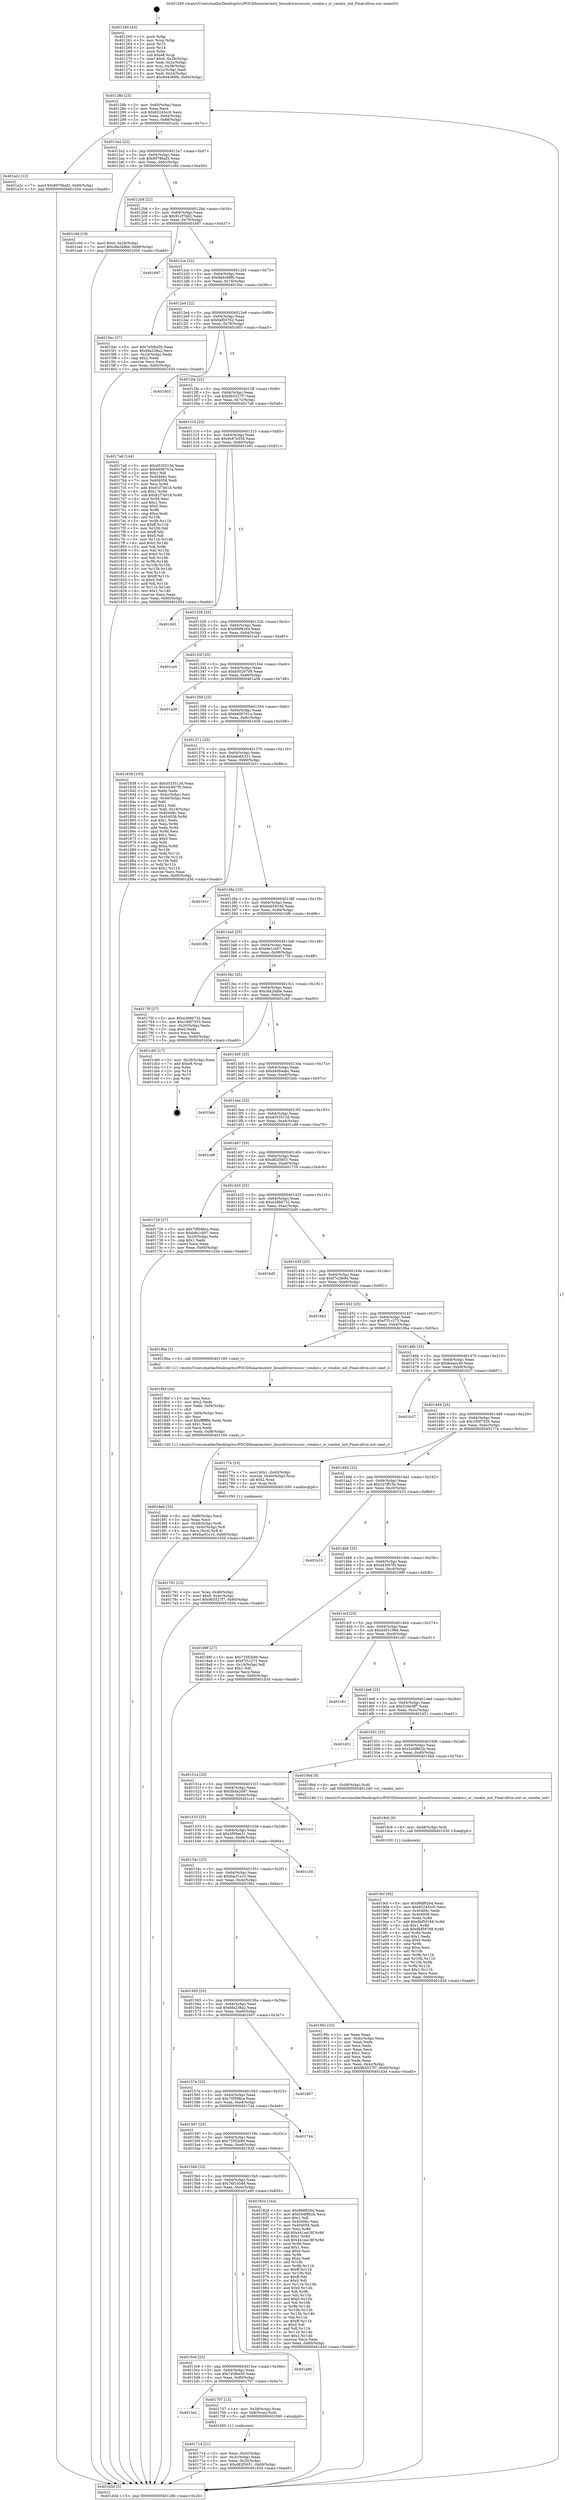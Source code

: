 digraph "0x401260" {
  label = "0x401260 (/mnt/c/Users/mathe/Desktop/tcc/POCII/binaries/extr_linuxdriversscsisr_vendor.c_sr_vendor_init_Final-ollvm.out::main(0))"
  labelloc = "t"
  node[shape=record]

  Entry [label="",width=0.3,height=0.3,shape=circle,fillcolor=black,style=filled]
  "0x40128b" [label="{
     0x40128b [23]\l
     | [instrs]\l
     &nbsp;&nbsp;0x40128b \<+3\>: mov -0x60(%rbp),%eax\l
     &nbsp;&nbsp;0x40128e \<+2\>: mov %eax,%ecx\l
     &nbsp;&nbsp;0x401290 \<+6\>: sub $0x83245cc0,%ecx\l
     &nbsp;&nbsp;0x401296 \<+3\>: mov %eax,-0x64(%rbp)\l
     &nbsp;&nbsp;0x401299 \<+3\>: mov %ecx,-0x68(%rbp)\l
     &nbsp;&nbsp;0x40129c \<+6\>: je 0000000000401a2c \<main+0x7cc\>\l
  }"]
  "0x401a2c" [label="{
     0x401a2c [12]\l
     | [instrs]\l
     &nbsp;&nbsp;0x401a2c \<+7\>: movl $0x8978baf3,-0x60(%rbp)\l
     &nbsp;&nbsp;0x401a33 \<+5\>: jmp 0000000000401d3d \<main+0xadd\>\l
  }"]
  "0x4012a2" [label="{
     0x4012a2 [22]\l
     | [instrs]\l
     &nbsp;&nbsp;0x4012a2 \<+5\>: jmp 00000000004012a7 \<main+0x47\>\l
     &nbsp;&nbsp;0x4012a7 \<+3\>: mov -0x64(%rbp),%eax\l
     &nbsp;&nbsp;0x4012aa \<+5\>: sub $0x8978baf3,%eax\l
     &nbsp;&nbsp;0x4012af \<+3\>: mov %eax,-0x6c(%rbp)\l
     &nbsp;&nbsp;0x4012b2 \<+6\>: je 0000000000401c9d \<main+0xa3d\>\l
  }"]
  Exit [label="",width=0.3,height=0.3,shape=circle,fillcolor=black,style=filled,peripheries=2]
  "0x401c9d" [label="{
     0x401c9d [19]\l
     | [instrs]\l
     &nbsp;&nbsp;0x401c9d \<+7\>: movl $0x0,-0x28(%rbp)\l
     &nbsp;&nbsp;0x401ca4 \<+7\>: movl $0xc8a2ddbe,-0x60(%rbp)\l
     &nbsp;&nbsp;0x401cab \<+5\>: jmp 0000000000401d3d \<main+0xadd\>\l
  }"]
  "0x4012b8" [label="{
     0x4012b8 [22]\l
     | [instrs]\l
     &nbsp;&nbsp;0x4012b8 \<+5\>: jmp 00000000004012bd \<main+0x5d\>\l
     &nbsp;&nbsp;0x4012bd \<+3\>: mov -0x64(%rbp),%eax\l
     &nbsp;&nbsp;0x4012c0 \<+5\>: sub $0x91cf76d2,%eax\l
     &nbsp;&nbsp;0x4012c5 \<+3\>: mov %eax,-0x70(%rbp)\l
     &nbsp;&nbsp;0x4012c8 \<+6\>: je 0000000000401697 \<main+0x437\>\l
  }"]
  "0x4019cf" [label="{
     0x4019cf [93]\l
     | [instrs]\l
     &nbsp;&nbsp;0x4019cf \<+5\>: mov $0x9fdf9264,%eax\l
     &nbsp;&nbsp;0x4019d4 \<+5\>: mov $0x83245cc0,%ecx\l
     &nbsp;&nbsp;0x4019d9 \<+7\>: mov 0x40406c,%edx\l
     &nbsp;&nbsp;0x4019e0 \<+7\>: mov 0x404058,%esi\l
     &nbsp;&nbsp;0x4019e7 \<+3\>: mov %edx,%r8d\l
     &nbsp;&nbsp;0x4019ea \<+7\>: add $0x8bf59768,%r8d\l
     &nbsp;&nbsp;0x4019f1 \<+4\>: sub $0x1,%r8d\l
     &nbsp;&nbsp;0x4019f5 \<+7\>: sub $0x8bf59768,%r8d\l
     &nbsp;&nbsp;0x4019fc \<+4\>: imul %r8d,%edx\l
     &nbsp;&nbsp;0x401a00 \<+3\>: and $0x1,%edx\l
     &nbsp;&nbsp;0x401a03 \<+3\>: cmp $0x0,%edx\l
     &nbsp;&nbsp;0x401a06 \<+4\>: sete %r9b\l
     &nbsp;&nbsp;0x401a0a \<+3\>: cmp $0xa,%esi\l
     &nbsp;&nbsp;0x401a0d \<+4\>: setl %r10b\l
     &nbsp;&nbsp;0x401a11 \<+3\>: mov %r9b,%r11b\l
     &nbsp;&nbsp;0x401a14 \<+3\>: and %r10b,%r11b\l
     &nbsp;&nbsp;0x401a17 \<+3\>: xor %r10b,%r9b\l
     &nbsp;&nbsp;0x401a1a \<+3\>: or %r9b,%r11b\l
     &nbsp;&nbsp;0x401a1d \<+4\>: test $0x1,%r11b\l
     &nbsp;&nbsp;0x401a21 \<+3\>: cmovne %ecx,%eax\l
     &nbsp;&nbsp;0x401a24 \<+3\>: mov %eax,-0x60(%rbp)\l
     &nbsp;&nbsp;0x401a27 \<+5\>: jmp 0000000000401d3d \<main+0xadd\>\l
  }"]
  "0x401697" [label="{
     0x401697\l
  }", style=dashed]
  "0x4012ce" [label="{
     0x4012ce [22]\l
     | [instrs]\l
     &nbsp;&nbsp;0x4012ce \<+5\>: jmp 00000000004012d3 \<main+0x73\>\l
     &nbsp;&nbsp;0x4012d3 \<+3\>: mov -0x64(%rbp),%eax\l
     &nbsp;&nbsp;0x4012d6 \<+5\>: sub $0x944c89fb,%eax\l
     &nbsp;&nbsp;0x4012db \<+3\>: mov %eax,-0x74(%rbp)\l
     &nbsp;&nbsp;0x4012de \<+6\>: je 00000000004015ec \<main+0x38c\>\l
  }"]
  "0x4019c6" [label="{
     0x4019c6 [9]\l
     | [instrs]\l
     &nbsp;&nbsp;0x4019c6 \<+4\>: mov -0x48(%rbp),%rdi\l
     &nbsp;&nbsp;0x4019ca \<+5\>: call 0000000000401030 \<free@plt\>\l
     | [calls]\l
     &nbsp;&nbsp;0x401030 \{1\} (unknown)\l
  }"]
  "0x4015ec" [label="{
     0x4015ec [27]\l
     | [instrs]\l
     &nbsp;&nbsp;0x4015ec \<+5\>: mov $0x7e5fbe50,%eax\l
     &nbsp;&nbsp;0x4015f1 \<+5\>: mov $0x6fa238a2,%ecx\l
     &nbsp;&nbsp;0x4015f6 \<+3\>: mov -0x24(%rbp),%edx\l
     &nbsp;&nbsp;0x4015f9 \<+3\>: cmp $0x2,%edx\l
     &nbsp;&nbsp;0x4015fc \<+3\>: cmovne %ecx,%eax\l
     &nbsp;&nbsp;0x4015ff \<+3\>: mov %eax,-0x60(%rbp)\l
     &nbsp;&nbsp;0x401602 \<+5\>: jmp 0000000000401d3d \<main+0xadd\>\l
  }"]
  "0x4012e4" [label="{
     0x4012e4 [22]\l
     | [instrs]\l
     &nbsp;&nbsp;0x4012e4 \<+5\>: jmp 00000000004012e9 \<main+0x89\>\l
     &nbsp;&nbsp;0x4012e9 \<+3\>: mov -0x64(%rbp),%eax\l
     &nbsp;&nbsp;0x4012ec \<+5\>: sub $0x9af03762,%eax\l
     &nbsp;&nbsp;0x4012f1 \<+3\>: mov %eax,-0x78(%rbp)\l
     &nbsp;&nbsp;0x4012f4 \<+6\>: je 0000000000401d03 \<main+0xaa3\>\l
  }"]
  "0x401d3d" [label="{
     0x401d3d [5]\l
     | [instrs]\l
     &nbsp;&nbsp;0x401d3d \<+5\>: jmp 000000000040128b \<main+0x2b\>\l
  }"]
  "0x401260" [label="{
     0x401260 [43]\l
     | [instrs]\l
     &nbsp;&nbsp;0x401260 \<+1\>: push %rbp\l
     &nbsp;&nbsp;0x401261 \<+3\>: mov %rsp,%rbp\l
     &nbsp;&nbsp;0x401264 \<+2\>: push %r15\l
     &nbsp;&nbsp;0x401266 \<+2\>: push %r14\l
     &nbsp;&nbsp;0x401268 \<+1\>: push %rbx\l
     &nbsp;&nbsp;0x401269 \<+7\>: sub $0xe8,%rsp\l
     &nbsp;&nbsp;0x401270 \<+7\>: movl $0x0,-0x28(%rbp)\l
     &nbsp;&nbsp;0x401277 \<+3\>: mov %edi,-0x2c(%rbp)\l
     &nbsp;&nbsp;0x40127a \<+4\>: mov %rsi,-0x38(%rbp)\l
     &nbsp;&nbsp;0x40127e \<+3\>: mov -0x2c(%rbp),%edi\l
     &nbsp;&nbsp;0x401281 \<+3\>: mov %edi,-0x24(%rbp)\l
     &nbsp;&nbsp;0x401284 \<+7\>: movl $0x944c89fb,-0x60(%rbp)\l
  }"]
  "0x4018eb" [label="{
     0x4018eb [33]\l
     | [instrs]\l
     &nbsp;&nbsp;0x4018eb \<+6\>: mov -0xf8(%rbp),%ecx\l
     &nbsp;&nbsp;0x4018f1 \<+3\>: imul %eax,%ecx\l
     &nbsp;&nbsp;0x4018f4 \<+4\>: mov -0x48(%rbp),%rdi\l
     &nbsp;&nbsp;0x4018f8 \<+4\>: movslq -0x4c(%rbp),%r8\l
     &nbsp;&nbsp;0x4018fc \<+4\>: mov %ecx,(%rdi,%r8,4)\l
     &nbsp;&nbsp;0x401900 \<+7\>: movl $0x6acf1e10,-0x60(%rbp)\l
     &nbsp;&nbsp;0x401907 \<+5\>: jmp 0000000000401d3d \<main+0xadd\>\l
  }"]
  "0x401d03" [label="{
     0x401d03\l
  }", style=dashed]
  "0x4012fa" [label="{
     0x4012fa [22]\l
     | [instrs]\l
     &nbsp;&nbsp;0x4012fa \<+5\>: jmp 00000000004012ff \<main+0x9f\>\l
     &nbsp;&nbsp;0x4012ff \<+3\>: mov -0x64(%rbp),%eax\l
     &nbsp;&nbsp;0x401302 \<+5\>: sub $0x9b5527f7,%eax\l
     &nbsp;&nbsp;0x401307 \<+3\>: mov %eax,-0x7c(%rbp)\l
     &nbsp;&nbsp;0x40130a \<+6\>: je 00000000004017a8 \<main+0x548\>\l
  }"]
  "0x4018bf" [label="{
     0x4018bf [44]\l
     | [instrs]\l
     &nbsp;&nbsp;0x4018bf \<+2\>: xor %ecx,%ecx\l
     &nbsp;&nbsp;0x4018c1 \<+5\>: mov $0x2,%edx\l
     &nbsp;&nbsp;0x4018c6 \<+6\>: mov %edx,-0xf4(%rbp)\l
     &nbsp;&nbsp;0x4018cc \<+1\>: cltd\l
     &nbsp;&nbsp;0x4018cd \<+6\>: mov -0xf4(%rbp),%esi\l
     &nbsp;&nbsp;0x4018d3 \<+2\>: idiv %esi\l
     &nbsp;&nbsp;0x4018d5 \<+6\>: imul $0xfffffffe,%edx,%edx\l
     &nbsp;&nbsp;0x4018db \<+3\>: sub $0x1,%ecx\l
     &nbsp;&nbsp;0x4018de \<+2\>: sub %ecx,%edx\l
     &nbsp;&nbsp;0x4018e0 \<+6\>: mov %edx,-0xf8(%rbp)\l
     &nbsp;&nbsp;0x4018e6 \<+5\>: call 0000000000401160 \<next_i\>\l
     | [calls]\l
     &nbsp;&nbsp;0x401160 \{1\} (/mnt/c/Users/mathe/Desktop/tcc/POCII/binaries/extr_linuxdriversscsisr_vendor.c_sr_vendor_init_Final-ollvm.out::next_i)\l
  }"]
  "0x4017a8" [label="{
     0x4017a8 [144]\l
     | [instrs]\l
     &nbsp;&nbsp;0x4017a8 \<+5\>: mov $0xd533513d,%eax\l
     &nbsp;&nbsp;0x4017ad \<+5\>: mov $0xb606761a,%ecx\l
     &nbsp;&nbsp;0x4017b2 \<+2\>: mov $0x1,%dl\l
     &nbsp;&nbsp;0x4017b4 \<+7\>: mov 0x40406c,%esi\l
     &nbsp;&nbsp;0x4017bb \<+7\>: mov 0x404058,%edi\l
     &nbsp;&nbsp;0x4017c2 \<+3\>: mov %esi,%r8d\l
     &nbsp;&nbsp;0x4017c5 \<+7\>: add $0x91f74018,%r8d\l
     &nbsp;&nbsp;0x4017cc \<+4\>: sub $0x1,%r8d\l
     &nbsp;&nbsp;0x4017d0 \<+7\>: sub $0x91f74018,%r8d\l
     &nbsp;&nbsp;0x4017d7 \<+4\>: imul %r8d,%esi\l
     &nbsp;&nbsp;0x4017db \<+3\>: and $0x1,%esi\l
     &nbsp;&nbsp;0x4017de \<+3\>: cmp $0x0,%esi\l
     &nbsp;&nbsp;0x4017e1 \<+4\>: sete %r9b\l
     &nbsp;&nbsp;0x4017e5 \<+3\>: cmp $0xa,%edi\l
     &nbsp;&nbsp;0x4017e8 \<+4\>: setl %r10b\l
     &nbsp;&nbsp;0x4017ec \<+3\>: mov %r9b,%r11b\l
     &nbsp;&nbsp;0x4017ef \<+4\>: xor $0xff,%r11b\l
     &nbsp;&nbsp;0x4017f3 \<+3\>: mov %r10b,%bl\l
     &nbsp;&nbsp;0x4017f6 \<+3\>: xor $0xff,%bl\l
     &nbsp;&nbsp;0x4017f9 \<+3\>: xor $0x0,%dl\l
     &nbsp;&nbsp;0x4017fc \<+3\>: mov %r11b,%r14b\l
     &nbsp;&nbsp;0x4017ff \<+4\>: and $0x0,%r14b\l
     &nbsp;&nbsp;0x401803 \<+3\>: and %dl,%r9b\l
     &nbsp;&nbsp;0x401806 \<+3\>: mov %bl,%r15b\l
     &nbsp;&nbsp;0x401809 \<+4\>: and $0x0,%r15b\l
     &nbsp;&nbsp;0x40180d \<+3\>: and %dl,%r10b\l
     &nbsp;&nbsp;0x401810 \<+3\>: or %r9b,%r14b\l
     &nbsp;&nbsp;0x401813 \<+3\>: or %r10b,%r15b\l
     &nbsp;&nbsp;0x401816 \<+3\>: xor %r15b,%r14b\l
     &nbsp;&nbsp;0x401819 \<+3\>: or %bl,%r11b\l
     &nbsp;&nbsp;0x40181c \<+4\>: xor $0xff,%r11b\l
     &nbsp;&nbsp;0x401820 \<+3\>: or $0x0,%dl\l
     &nbsp;&nbsp;0x401823 \<+3\>: and %dl,%r11b\l
     &nbsp;&nbsp;0x401826 \<+3\>: or %r11b,%r14b\l
     &nbsp;&nbsp;0x401829 \<+4\>: test $0x1,%r14b\l
     &nbsp;&nbsp;0x40182d \<+3\>: cmovne %ecx,%eax\l
     &nbsp;&nbsp;0x401830 \<+3\>: mov %eax,-0x60(%rbp)\l
     &nbsp;&nbsp;0x401833 \<+5\>: jmp 0000000000401d3d \<main+0xadd\>\l
  }"]
  "0x401310" [label="{
     0x401310 [22]\l
     | [instrs]\l
     &nbsp;&nbsp;0x401310 \<+5\>: jmp 0000000000401315 \<main+0xb5\>\l
     &nbsp;&nbsp;0x401315 \<+3\>: mov -0x64(%rbp),%eax\l
     &nbsp;&nbsp;0x401318 \<+5\>: sub $0x9c87e558,%eax\l
     &nbsp;&nbsp;0x40131d \<+3\>: mov %eax,-0x80(%rbp)\l
     &nbsp;&nbsp;0x401320 \<+6\>: je 0000000000401b91 \<main+0x931\>\l
  }"]
  "0x401791" [label="{
     0x401791 [23]\l
     | [instrs]\l
     &nbsp;&nbsp;0x401791 \<+4\>: mov %rax,-0x48(%rbp)\l
     &nbsp;&nbsp;0x401795 \<+7\>: movl $0x0,-0x4c(%rbp)\l
     &nbsp;&nbsp;0x40179c \<+7\>: movl $0x9b5527f7,-0x60(%rbp)\l
     &nbsp;&nbsp;0x4017a3 \<+5\>: jmp 0000000000401d3d \<main+0xadd\>\l
  }"]
  "0x401b91" [label="{
     0x401b91\l
  }", style=dashed]
  "0x401326" [label="{
     0x401326 [25]\l
     | [instrs]\l
     &nbsp;&nbsp;0x401326 \<+5\>: jmp 000000000040132b \<main+0xcb\>\l
     &nbsp;&nbsp;0x40132b \<+3\>: mov -0x64(%rbp),%eax\l
     &nbsp;&nbsp;0x40132e \<+5\>: sub $0x9fdf9264,%eax\l
     &nbsp;&nbsp;0x401333 \<+6\>: mov %eax,-0x84(%rbp)\l
     &nbsp;&nbsp;0x401339 \<+6\>: je 0000000000401ce5 \<main+0xa85\>\l
  }"]
  "0x401714" [label="{
     0x401714 [21]\l
     | [instrs]\l
     &nbsp;&nbsp;0x401714 \<+3\>: mov %eax,-0x3c(%rbp)\l
     &nbsp;&nbsp;0x401717 \<+3\>: mov -0x3c(%rbp),%eax\l
     &nbsp;&nbsp;0x40171a \<+3\>: mov %eax,-0x20(%rbp)\l
     &nbsp;&nbsp;0x40171d \<+7\>: movl $0xd82f3651,-0x60(%rbp)\l
     &nbsp;&nbsp;0x401724 \<+5\>: jmp 0000000000401d3d \<main+0xadd\>\l
  }"]
  "0x401ce5" [label="{
     0x401ce5\l
  }", style=dashed]
  "0x40133f" [label="{
     0x40133f [25]\l
     | [instrs]\l
     &nbsp;&nbsp;0x40133f \<+5\>: jmp 0000000000401344 \<main+0xe4\>\l
     &nbsp;&nbsp;0x401344 \<+3\>: mov -0x64(%rbp),%eax\l
     &nbsp;&nbsp;0x401347 \<+5\>: sub $0xb50267d9,%eax\l
     &nbsp;&nbsp;0x40134c \<+6\>: mov %eax,-0x88(%rbp)\l
     &nbsp;&nbsp;0x401352 \<+6\>: je 0000000000401a38 \<main+0x7d8\>\l
  }"]
  "0x4015e2" [label="{
     0x4015e2\l
  }", style=dashed]
  "0x401a38" [label="{
     0x401a38\l
  }", style=dashed]
  "0x401358" [label="{
     0x401358 [25]\l
     | [instrs]\l
     &nbsp;&nbsp;0x401358 \<+5\>: jmp 000000000040135d \<main+0xfd\>\l
     &nbsp;&nbsp;0x40135d \<+3\>: mov -0x64(%rbp),%eax\l
     &nbsp;&nbsp;0x401360 \<+5\>: sub $0xb606761a,%eax\l
     &nbsp;&nbsp;0x401365 \<+6\>: mov %eax,-0x8c(%rbp)\l
     &nbsp;&nbsp;0x40136b \<+6\>: je 0000000000401838 \<main+0x5d8\>\l
  }"]
  "0x401707" [label="{
     0x401707 [13]\l
     | [instrs]\l
     &nbsp;&nbsp;0x401707 \<+4\>: mov -0x38(%rbp),%rax\l
     &nbsp;&nbsp;0x40170b \<+4\>: mov 0x8(%rax),%rdi\l
     &nbsp;&nbsp;0x40170f \<+5\>: call 0000000000401060 \<atoi@plt\>\l
     | [calls]\l
     &nbsp;&nbsp;0x401060 \{1\} (unknown)\l
  }"]
  "0x401838" [label="{
     0x401838 [103]\l
     | [instrs]\l
     &nbsp;&nbsp;0x401838 \<+5\>: mov $0xd533513d,%eax\l
     &nbsp;&nbsp;0x40183d \<+5\>: mov $0x443f47f5,%ecx\l
     &nbsp;&nbsp;0x401842 \<+2\>: xor %edx,%edx\l
     &nbsp;&nbsp;0x401844 \<+3\>: mov -0x4c(%rbp),%esi\l
     &nbsp;&nbsp;0x401847 \<+3\>: cmp -0x40(%rbp),%esi\l
     &nbsp;&nbsp;0x40184a \<+4\>: setl %dil\l
     &nbsp;&nbsp;0x40184e \<+4\>: and $0x1,%dil\l
     &nbsp;&nbsp;0x401852 \<+4\>: mov %dil,-0x19(%rbp)\l
     &nbsp;&nbsp;0x401856 \<+7\>: mov 0x40406c,%esi\l
     &nbsp;&nbsp;0x40185d \<+8\>: mov 0x404058,%r8d\l
     &nbsp;&nbsp;0x401865 \<+3\>: sub $0x1,%edx\l
     &nbsp;&nbsp;0x401868 \<+3\>: mov %esi,%r9d\l
     &nbsp;&nbsp;0x40186b \<+3\>: add %edx,%r9d\l
     &nbsp;&nbsp;0x40186e \<+4\>: imul %r9d,%esi\l
     &nbsp;&nbsp;0x401872 \<+3\>: and $0x1,%esi\l
     &nbsp;&nbsp;0x401875 \<+3\>: cmp $0x0,%esi\l
     &nbsp;&nbsp;0x401878 \<+4\>: sete %dil\l
     &nbsp;&nbsp;0x40187c \<+4\>: cmp $0xa,%r8d\l
     &nbsp;&nbsp;0x401880 \<+4\>: setl %r10b\l
     &nbsp;&nbsp;0x401884 \<+3\>: mov %dil,%r11b\l
     &nbsp;&nbsp;0x401887 \<+3\>: and %r10b,%r11b\l
     &nbsp;&nbsp;0x40188a \<+3\>: xor %r10b,%dil\l
     &nbsp;&nbsp;0x40188d \<+3\>: or %dil,%r11b\l
     &nbsp;&nbsp;0x401890 \<+4\>: test $0x1,%r11b\l
     &nbsp;&nbsp;0x401894 \<+3\>: cmovne %ecx,%eax\l
     &nbsp;&nbsp;0x401897 \<+3\>: mov %eax,-0x60(%rbp)\l
     &nbsp;&nbsp;0x40189a \<+5\>: jmp 0000000000401d3d \<main+0xadd\>\l
  }"]
  "0x401371" [label="{
     0x401371 [25]\l
     | [instrs]\l
     &nbsp;&nbsp;0x401371 \<+5\>: jmp 0000000000401376 \<main+0x116\>\l
     &nbsp;&nbsp;0x401376 \<+3\>: mov -0x64(%rbp),%eax\l
     &nbsp;&nbsp;0x401379 \<+5\>: sub $0xb6e65331,%eax\l
     &nbsp;&nbsp;0x40137e \<+6\>: mov %eax,-0x90(%rbp)\l
     &nbsp;&nbsp;0x401384 \<+6\>: je 0000000000401b1c \<main+0x8bc\>\l
  }"]
  "0x4015c9" [label="{
     0x4015c9 [25]\l
     | [instrs]\l
     &nbsp;&nbsp;0x4015c9 \<+5\>: jmp 00000000004015ce \<main+0x36e\>\l
     &nbsp;&nbsp;0x4015ce \<+3\>: mov -0x64(%rbp),%eax\l
     &nbsp;&nbsp;0x4015d1 \<+5\>: sub $0x7e5fbe50,%eax\l
     &nbsp;&nbsp;0x4015d6 \<+6\>: mov %eax,-0xf0(%rbp)\l
     &nbsp;&nbsp;0x4015dc \<+6\>: je 0000000000401707 \<main+0x4a7\>\l
  }"]
  "0x401b1c" [label="{
     0x401b1c\l
  }", style=dashed]
  "0x40138a" [label="{
     0x40138a [25]\l
     | [instrs]\l
     &nbsp;&nbsp;0x40138a \<+5\>: jmp 000000000040138f \<main+0x12f\>\l
     &nbsp;&nbsp;0x40138f \<+3\>: mov -0x64(%rbp),%eax\l
     &nbsp;&nbsp;0x401392 \<+5\>: sub $0xbab581dd,%eax\l
     &nbsp;&nbsp;0x401397 \<+6\>: mov %eax,-0x94(%rbp)\l
     &nbsp;&nbsp;0x40139d \<+6\>: je 00000000004016fb \<main+0x49b\>\l
  }"]
  "0x401a90" [label="{
     0x401a90\l
  }", style=dashed]
  "0x4016fb" [label="{
     0x4016fb\l
  }", style=dashed]
  "0x4013a3" [label="{
     0x4013a3 [25]\l
     | [instrs]\l
     &nbsp;&nbsp;0x4013a3 \<+5\>: jmp 00000000004013a8 \<main+0x148\>\l
     &nbsp;&nbsp;0x4013a8 \<+3\>: mov -0x64(%rbp),%eax\l
     &nbsp;&nbsp;0x4013ab \<+5\>: sub $0xbfe1cb07,%eax\l
     &nbsp;&nbsp;0x4013b0 \<+6\>: mov %eax,-0x98(%rbp)\l
     &nbsp;&nbsp;0x4013b6 \<+6\>: je 000000000040175f \<main+0x4ff\>\l
  }"]
  "0x4015b0" [label="{
     0x4015b0 [25]\l
     | [instrs]\l
     &nbsp;&nbsp;0x4015b0 \<+5\>: jmp 00000000004015b5 \<main+0x355\>\l
     &nbsp;&nbsp;0x4015b5 \<+3\>: mov -0x64(%rbp),%eax\l
     &nbsp;&nbsp;0x4015b8 \<+5\>: sub $0x76f10546,%eax\l
     &nbsp;&nbsp;0x4015bd \<+6\>: mov %eax,-0xec(%rbp)\l
     &nbsp;&nbsp;0x4015c3 \<+6\>: je 0000000000401a90 \<main+0x830\>\l
  }"]
  "0x40175f" [label="{
     0x40175f [27]\l
     | [instrs]\l
     &nbsp;&nbsp;0x40175f \<+5\>: mov $0xe288d732,%eax\l
     &nbsp;&nbsp;0x401764 \<+5\>: mov $0x190f7555,%ecx\l
     &nbsp;&nbsp;0x401769 \<+3\>: mov -0x20(%rbp),%edx\l
     &nbsp;&nbsp;0x40176c \<+3\>: cmp $0x0,%edx\l
     &nbsp;&nbsp;0x40176f \<+3\>: cmove %ecx,%eax\l
     &nbsp;&nbsp;0x401772 \<+3\>: mov %eax,-0x60(%rbp)\l
     &nbsp;&nbsp;0x401775 \<+5\>: jmp 0000000000401d3d \<main+0xadd\>\l
  }"]
  "0x4013bc" [label="{
     0x4013bc [25]\l
     | [instrs]\l
     &nbsp;&nbsp;0x4013bc \<+5\>: jmp 00000000004013c1 \<main+0x161\>\l
     &nbsp;&nbsp;0x4013c1 \<+3\>: mov -0x64(%rbp),%eax\l
     &nbsp;&nbsp;0x4013c4 \<+5\>: sub $0xc8a2ddbe,%eax\l
     &nbsp;&nbsp;0x4013c9 \<+6\>: mov %eax,-0x9c(%rbp)\l
     &nbsp;&nbsp;0x4013cf \<+6\>: je 0000000000401cb0 \<main+0xa50\>\l
  }"]
  "0x40192d" [label="{
     0x40192d [144]\l
     | [instrs]\l
     &nbsp;&nbsp;0x40192d \<+5\>: mov $0x9fdf9264,%eax\l
     &nbsp;&nbsp;0x401932 \<+5\>: mov $0x544f862b,%ecx\l
     &nbsp;&nbsp;0x401937 \<+2\>: mov $0x1,%dl\l
     &nbsp;&nbsp;0x401939 \<+7\>: mov 0x40406c,%esi\l
     &nbsp;&nbsp;0x401940 \<+7\>: mov 0x404058,%edi\l
     &nbsp;&nbsp;0x401947 \<+3\>: mov %esi,%r8d\l
     &nbsp;&nbsp;0x40194a \<+7\>: add $0x441ea18f,%r8d\l
     &nbsp;&nbsp;0x401951 \<+4\>: sub $0x1,%r8d\l
     &nbsp;&nbsp;0x401955 \<+7\>: sub $0x441ea18f,%r8d\l
     &nbsp;&nbsp;0x40195c \<+4\>: imul %r8d,%esi\l
     &nbsp;&nbsp;0x401960 \<+3\>: and $0x1,%esi\l
     &nbsp;&nbsp;0x401963 \<+3\>: cmp $0x0,%esi\l
     &nbsp;&nbsp;0x401966 \<+4\>: sete %r9b\l
     &nbsp;&nbsp;0x40196a \<+3\>: cmp $0xa,%edi\l
     &nbsp;&nbsp;0x40196d \<+4\>: setl %r10b\l
     &nbsp;&nbsp;0x401971 \<+3\>: mov %r9b,%r11b\l
     &nbsp;&nbsp;0x401974 \<+4\>: xor $0xff,%r11b\l
     &nbsp;&nbsp;0x401978 \<+3\>: mov %r10b,%bl\l
     &nbsp;&nbsp;0x40197b \<+3\>: xor $0xff,%bl\l
     &nbsp;&nbsp;0x40197e \<+3\>: xor $0x0,%dl\l
     &nbsp;&nbsp;0x401981 \<+3\>: mov %r11b,%r14b\l
     &nbsp;&nbsp;0x401984 \<+4\>: and $0x0,%r14b\l
     &nbsp;&nbsp;0x401988 \<+3\>: and %dl,%r9b\l
     &nbsp;&nbsp;0x40198b \<+3\>: mov %bl,%r15b\l
     &nbsp;&nbsp;0x40198e \<+4\>: and $0x0,%r15b\l
     &nbsp;&nbsp;0x401992 \<+3\>: and %dl,%r10b\l
     &nbsp;&nbsp;0x401995 \<+3\>: or %r9b,%r14b\l
     &nbsp;&nbsp;0x401998 \<+3\>: or %r10b,%r15b\l
     &nbsp;&nbsp;0x40199b \<+3\>: xor %r15b,%r14b\l
     &nbsp;&nbsp;0x40199e \<+3\>: or %bl,%r11b\l
     &nbsp;&nbsp;0x4019a1 \<+4\>: xor $0xff,%r11b\l
     &nbsp;&nbsp;0x4019a5 \<+3\>: or $0x0,%dl\l
     &nbsp;&nbsp;0x4019a8 \<+3\>: and %dl,%r11b\l
     &nbsp;&nbsp;0x4019ab \<+3\>: or %r11b,%r14b\l
     &nbsp;&nbsp;0x4019ae \<+4\>: test $0x1,%r14b\l
     &nbsp;&nbsp;0x4019b2 \<+3\>: cmovne %ecx,%eax\l
     &nbsp;&nbsp;0x4019b5 \<+3\>: mov %eax,-0x60(%rbp)\l
     &nbsp;&nbsp;0x4019b8 \<+5\>: jmp 0000000000401d3d \<main+0xadd\>\l
  }"]
  "0x401cb0" [label="{
     0x401cb0 [17]\l
     | [instrs]\l
     &nbsp;&nbsp;0x401cb0 \<+3\>: mov -0x28(%rbp),%eax\l
     &nbsp;&nbsp;0x401cb3 \<+7\>: add $0xe8,%rsp\l
     &nbsp;&nbsp;0x401cba \<+1\>: pop %rbx\l
     &nbsp;&nbsp;0x401cbb \<+2\>: pop %r14\l
     &nbsp;&nbsp;0x401cbd \<+2\>: pop %r15\l
     &nbsp;&nbsp;0x401cbf \<+1\>: pop %rbp\l
     &nbsp;&nbsp;0x401cc0 \<+1\>: ret\l
  }"]
  "0x4013d5" [label="{
     0x4013d5 [25]\l
     | [instrs]\l
     &nbsp;&nbsp;0x4013d5 \<+5\>: jmp 00000000004013da \<main+0x17a\>\l
     &nbsp;&nbsp;0x4013da \<+3\>: mov -0x64(%rbp),%eax\l
     &nbsp;&nbsp;0x4013dd \<+5\>: sub $0xd40b4abc,%eax\l
     &nbsp;&nbsp;0x4013e2 \<+6\>: mov %eax,-0xa0(%rbp)\l
     &nbsp;&nbsp;0x4013e8 \<+6\>: je 0000000000401bdc \<main+0x97c\>\l
  }"]
  "0x401597" [label="{
     0x401597 [25]\l
     | [instrs]\l
     &nbsp;&nbsp;0x401597 \<+5\>: jmp 000000000040159c \<main+0x33c\>\l
     &nbsp;&nbsp;0x40159c \<+3\>: mov -0x64(%rbp),%eax\l
     &nbsp;&nbsp;0x40159f \<+5\>: sub $0x735f2b89,%eax\l
     &nbsp;&nbsp;0x4015a4 \<+6\>: mov %eax,-0xe8(%rbp)\l
     &nbsp;&nbsp;0x4015aa \<+6\>: je 000000000040192d \<main+0x6cd\>\l
  }"]
  "0x401bdc" [label="{
     0x401bdc\l
  }", style=dashed]
  "0x4013ee" [label="{
     0x4013ee [25]\l
     | [instrs]\l
     &nbsp;&nbsp;0x4013ee \<+5\>: jmp 00000000004013f3 \<main+0x193\>\l
     &nbsp;&nbsp;0x4013f3 \<+3\>: mov -0x64(%rbp),%eax\l
     &nbsp;&nbsp;0x4013f6 \<+5\>: sub $0xd533513d,%eax\l
     &nbsp;&nbsp;0x4013fb \<+6\>: mov %eax,-0xa4(%rbp)\l
     &nbsp;&nbsp;0x401401 \<+6\>: je 0000000000401cd9 \<main+0xa79\>\l
  }"]
  "0x401744" [label="{
     0x401744\l
  }", style=dashed]
  "0x401cd9" [label="{
     0x401cd9\l
  }", style=dashed]
  "0x401407" [label="{
     0x401407 [25]\l
     | [instrs]\l
     &nbsp;&nbsp;0x401407 \<+5\>: jmp 000000000040140c \<main+0x1ac\>\l
     &nbsp;&nbsp;0x40140c \<+3\>: mov -0x64(%rbp),%eax\l
     &nbsp;&nbsp;0x40140f \<+5\>: sub $0xd82f3651,%eax\l
     &nbsp;&nbsp;0x401414 \<+6\>: mov %eax,-0xa8(%rbp)\l
     &nbsp;&nbsp;0x40141a \<+6\>: je 0000000000401729 \<main+0x4c9\>\l
  }"]
  "0x40157e" [label="{
     0x40157e [25]\l
     | [instrs]\l
     &nbsp;&nbsp;0x40157e \<+5\>: jmp 0000000000401583 \<main+0x323\>\l
     &nbsp;&nbsp;0x401583 \<+3\>: mov -0x64(%rbp),%eax\l
     &nbsp;&nbsp;0x401586 \<+5\>: sub $0x70f588ca,%eax\l
     &nbsp;&nbsp;0x40158b \<+6\>: mov %eax,-0xe4(%rbp)\l
     &nbsp;&nbsp;0x401591 \<+6\>: je 0000000000401744 \<main+0x4e4\>\l
  }"]
  "0x401729" [label="{
     0x401729 [27]\l
     | [instrs]\l
     &nbsp;&nbsp;0x401729 \<+5\>: mov $0x70f588ca,%eax\l
     &nbsp;&nbsp;0x40172e \<+5\>: mov $0xbfe1cb07,%ecx\l
     &nbsp;&nbsp;0x401733 \<+3\>: mov -0x20(%rbp),%edx\l
     &nbsp;&nbsp;0x401736 \<+3\>: cmp $0x1,%edx\l
     &nbsp;&nbsp;0x401739 \<+3\>: cmovl %ecx,%eax\l
     &nbsp;&nbsp;0x40173c \<+3\>: mov %eax,-0x60(%rbp)\l
     &nbsp;&nbsp;0x40173f \<+5\>: jmp 0000000000401d3d \<main+0xadd\>\l
  }"]
  "0x401420" [label="{
     0x401420 [25]\l
     | [instrs]\l
     &nbsp;&nbsp;0x401420 \<+5\>: jmp 0000000000401425 \<main+0x1c5\>\l
     &nbsp;&nbsp;0x401425 \<+3\>: mov -0x64(%rbp),%eax\l
     &nbsp;&nbsp;0x401428 \<+5\>: sub $0xe288d732,%eax\l
     &nbsp;&nbsp;0x40142d \<+6\>: mov %eax,-0xac(%rbp)\l
     &nbsp;&nbsp;0x401433 \<+6\>: je 0000000000401bd0 \<main+0x970\>\l
  }"]
  "0x401607" [label="{
     0x401607\l
  }", style=dashed]
  "0x401bd0" [label="{
     0x401bd0\l
  }", style=dashed]
  "0x401439" [label="{
     0x401439 [25]\l
     | [instrs]\l
     &nbsp;&nbsp;0x401439 \<+5\>: jmp 000000000040143e \<main+0x1de\>\l
     &nbsp;&nbsp;0x40143e \<+3\>: mov -0x64(%rbp),%eax\l
     &nbsp;&nbsp;0x401441 \<+5\>: sub $0xf7e2fe9d,%eax\l
     &nbsp;&nbsp;0x401446 \<+6\>: mov %eax,-0xb0(%rbp)\l
     &nbsp;&nbsp;0x40144c \<+6\>: je 0000000000401bb2 \<main+0x952\>\l
  }"]
  "0x401565" [label="{
     0x401565 [25]\l
     | [instrs]\l
     &nbsp;&nbsp;0x401565 \<+5\>: jmp 000000000040156a \<main+0x30a\>\l
     &nbsp;&nbsp;0x40156a \<+3\>: mov -0x64(%rbp),%eax\l
     &nbsp;&nbsp;0x40156d \<+5\>: sub $0x6fa238a2,%eax\l
     &nbsp;&nbsp;0x401572 \<+6\>: mov %eax,-0xe0(%rbp)\l
     &nbsp;&nbsp;0x401578 \<+6\>: je 0000000000401607 \<main+0x3a7\>\l
  }"]
  "0x401bb2" [label="{
     0x401bb2\l
  }", style=dashed]
  "0x401452" [label="{
     0x401452 [25]\l
     | [instrs]\l
     &nbsp;&nbsp;0x401452 \<+5\>: jmp 0000000000401457 \<main+0x1f7\>\l
     &nbsp;&nbsp;0x401457 \<+3\>: mov -0x64(%rbp),%eax\l
     &nbsp;&nbsp;0x40145a \<+5\>: sub $0xf7f1c373,%eax\l
     &nbsp;&nbsp;0x40145f \<+6\>: mov %eax,-0xb4(%rbp)\l
     &nbsp;&nbsp;0x401465 \<+6\>: je 00000000004018ba \<main+0x65a\>\l
  }"]
  "0x40190c" [label="{
     0x40190c [33]\l
     | [instrs]\l
     &nbsp;&nbsp;0x40190c \<+2\>: xor %eax,%eax\l
     &nbsp;&nbsp;0x40190e \<+3\>: mov -0x4c(%rbp),%ecx\l
     &nbsp;&nbsp;0x401911 \<+2\>: mov %eax,%edx\l
     &nbsp;&nbsp;0x401913 \<+2\>: sub %ecx,%edx\l
     &nbsp;&nbsp;0x401915 \<+2\>: mov %eax,%ecx\l
     &nbsp;&nbsp;0x401917 \<+3\>: sub $0x1,%ecx\l
     &nbsp;&nbsp;0x40191a \<+2\>: add %ecx,%edx\l
     &nbsp;&nbsp;0x40191c \<+2\>: sub %edx,%eax\l
     &nbsp;&nbsp;0x40191e \<+3\>: mov %eax,-0x4c(%rbp)\l
     &nbsp;&nbsp;0x401921 \<+7\>: movl $0x9b5527f7,-0x60(%rbp)\l
     &nbsp;&nbsp;0x401928 \<+5\>: jmp 0000000000401d3d \<main+0xadd\>\l
  }"]
  "0x4018ba" [label="{
     0x4018ba [5]\l
     | [instrs]\l
     &nbsp;&nbsp;0x4018ba \<+5\>: call 0000000000401160 \<next_i\>\l
     | [calls]\l
     &nbsp;&nbsp;0x401160 \{1\} (/mnt/c/Users/mathe/Desktop/tcc/POCII/binaries/extr_linuxdriversscsisr_vendor.c_sr_vendor_init_Final-ollvm.out::next_i)\l
  }"]
  "0x40146b" [label="{
     0x40146b [25]\l
     | [instrs]\l
     &nbsp;&nbsp;0x40146b \<+5\>: jmp 0000000000401470 \<main+0x210\>\l
     &nbsp;&nbsp;0x401470 \<+3\>: mov -0x64(%rbp),%eax\l
     &nbsp;&nbsp;0x401473 \<+5\>: sub $0xfeeaec49,%eax\l
     &nbsp;&nbsp;0x401478 \<+6\>: mov %eax,-0xb8(%rbp)\l
     &nbsp;&nbsp;0x40147e \<+6\>: je 0000000000401b37 \<main+0x8d7\>\l
  }"]
  "0x40154c" [label="{
     0x40154c [25]\l
     | [instrs]\l
     &nbsp;&nbsp;0x40154c \<+5\>: jmp 0000000000401551 \<main+0x2f1\>\l
     &nbsp;&nbsp;0x401551 \<+3\>: mov -0x64(%rbp),%eax\l
     &nbsp;&nbsp;0x401554 \<+5\>: sub $0x6acf1e10,%eax\l
     &nbsp;&nbsp;0x401559 \<+6\>: mov %eax,-0xdc(%rbp)\l
     &nbsp;&nbsp;0x40155f \<+6\>: je 000000000040190c \<main+0x6ac\>\l
  }"]
  "0x401b37" [label="{
     0x401b37\l
  }", style=dashed]
  "0x401484" [label="{
     0x401484 [25]\l
     | [instrs]\l
     &nbsp;&nbsp;0x401484 \<+5\>: jmp 0000000000401489 \<main+0x229\>\l
     &nbsp;&nbsp;0x401489 \<+3\>: mov -0x64(%rbp),%eax\l
     &nbsp;&nbsp;0x40148c \<+5\>: sub $0x190f7555,%eax\l
     &nbsp;&nbsp;0x401491 \<+6\>: mov %eax,-0xbc(%rbp)\l
     &nbsp;&nbsp;0x401497 \<+6\>: je 000000000040177a \<main+0x51a\>\l
  }"]
  "0x401c34" [label="{
     0x401c34\l
  }", style=dashed]
  "0x40177a" [label="{
     0x40177a [23]\l
     | [instrs]\l
     &nbsp;&nbsp;0x40177a \<+7\>: movl $0x1,-0x40(%rbp)\l
     &nbsp;&nbsp;0x401781 \<+4\>: movslq -0x40(%rbp),%rax\l
     &nbsp;&nbsp;0x401785 \<+4\>: shl $0x2,%rax\l
     &nbsp;&nbsp;0x401789 \<+3\>: mov %rax,%rdi\l
     &nbsp;&nbsp;0x40178c \<+5\>: call 0000000000401050 \<malloc@plt\>\l
     | [calls]\l
     &nbsp;&nbsp;0x401050 \{1\} (unknown)\l
  }"]
  "0x40149d" [label="{
     0x40149d [25]\l
     | [instrs]\l
     &nbsp;&nbsp;0x40149d \<+5\>: jmp 00000000004014a2 \<main+0x242\>\l
     &nbsp;&nbsp;0x4014a2 \<+3\>: mov -0x64(%rbp),%eax\l
     &nbsp;&nbsp;0x4014a5 \<+5\>: sub $0x1b7ff15b,%eax\l
     &nbsp;&nbsp;0x4014aa \<+6\>: mov %eax,-0xc0(%rbp)\l
     &nbsp;&nbsp;0x4014b0 \<+6\>: je 0000000000401b10 \<main+0x8b0\>\l
  }"]
  "0x401533" [label="{
     0x401533 [25]\l
     | [instrs]\l
     &nbsp;&nbsp;0x401533 \<+5\>: jmp 0000000000401538 \<main+0x2d8\>\l
     &nbsp;&nbsp;0x401538 \<+3\>: mov -0x64(%rbp),%eax\l
     &nbsp;&nbsp;0x40153b \<+5\>: sub $0x5f09ee31,%eax\l
     &nbsp;&nbsp;0x401540 \<+6\>: mov %eax,-0xd8(%rbp)\l
     &nbsp;&nbsp;0x401546 \<+6\>: je 0000000000401c34 \<main+0x9d4\>\l
  }"]
  "0x401b10" [label="{
     0x401b10\l
  }", style=dashed]
  "0x4014b6" [label="{
     0x4014b6 [25]\l
     | [instrs]\l
     &nbsp;&nbsp;0x4014b6 \<+5\>: jmp 00000000004014bb \<main+0x25b\>\l
     &nbsp;&nbsp;0x4014bb \<+3\>: mov -0x64(%rbp),%eax\l
     &nbsp;&nbsp;0x4014be \<+5\>: sub $0x443f47f5,%eax\l
     &nbsp;&nbsp;0x4014c3 \<+6\>: mov %eax,-0xc4(%rbp)\l
     &nbsp;&nbsp;0x4014c9 \<+6\>: je 000000000040189f \<main+0x63f\>\l
  }"]
  "0x401cc1" [label="{
     0x401cc1\l
  }", style=dashed]
  "0x40189f" [label="{
     0x40189f [27]\l
     | [instrs]\l
     &nbsp;&nbsp;0x40189f \<+5\>: mov $0x735f2b89,%eax\l
     &nbsp;&nbsp;0x4018a4 \<+5\>: mov $0xf7f1c373,%ecx\l
     &nbsp;&nbsp;0x4018a9 \<+3\>: mov -0x19(%rbp),%dl\l
     &nbsp;&nbsp;0x4018ac \<+3\>: test $0x1,%dl\l
     &nbsp;&nbsp;0x4018af \<+3\>: cmovne %ecx,%eax\l
     &nbsp;&nbsp;0x4018b2 \<+3\>: mov %eax,-0x60(%rbp)\l
     &nbsp;&nbsp;0x4018b5 \<+5\>: jmp 0000000000401d3d \<main+0xadd\>\l
  }"]
  "0x4014cf" [label="{
     0x4014cf [25]\l
     | [instrs]\l
     &nbsp;&nbsp;0x4014cf \<+5\>: jmp 00000000004014d4 \<main+0x274\>\l
     &nbsp;&nbsp;0x4014d4 \<+3\>: mov -0x64(%rbp),%eax\l
     &nbsp;&nbsp;0x4014d7 \<+5\>: sub $0x4503196b,%eax\l
     &nbsp;&nbsp;0x4014dc \<+6\>: mov %eax,-0xc8(%rbp)\l
     &nbsp;&nbsp;0x4014e2 \<+6\>: je 0000000000401c91 \<main+0xa31\>\l
  }"]
  "0x40151a" [label="{
     0x40151a [25]\l
     | [instrs]\l
     &nbsp;&nbsp;0x40151a \<+5\>: jmp 000000000040151f \<main+0x2bf\>\l
     &nbsp;&nbsp;0x40151f \<+3\>: mov -0x64(%rbp),%eax\l
     &nbsp;&nbsp;0x401522 \<+5\>: sub $0x5b4b2087,%eax\l
     &nbsp;&nbsp;0x401527 \<+6\>: mov %eax,-0xd4(%rbp)\l
     &nbsp;&nbsp;0x40152d \<+6\>: je 0000000000401cc1 \<main+0xa61\>\l
  }"]
  "0x401c91" [label="{
     0x401c91\l
  }", style=dashed]
  "0x4014e8" [label="{
     0x4014e8 [25]\l
     | [instrs]\l
     &nbsp;&nbsp;0x4014e8 \<+5\>: jmp 00000000004014ed \<main+0x28d\>\l
     &nbsp;&nbsp;0x4014ed \<+3\>: mov -0x64(%rbp),%eax\l
     &nbsp;&nbsp;0x4014f0 \<+5\>: sub $0x530e3ff7,%eax\l
     &nbsp;&nbsp;0x4014f5 \<+6\>: mov %eax,-0xcc(%rbp)\l
     &nbsp;&nbsp;0x4014fb \<+6\>: je 0000000000401d31 \<main+0xad1\>\l
  }"]
  "0x4019bd" [label="{
     0x4019bd [9]\l
     | [instrs]\l
     &nbsp;&nbsp;0x4019bd \<+4\>: mov -0x48(%rbp),%rdi\l
     &nbsp;&nbsp;0x4019c1 \<+5\>: call 0000000000401240 \<sr_vendor_init\>\l
     | [calls]\l
     &nbsp;&nbsp;0x401240 \{1\} (/mnt/c/Users/mathe/Desktop/tcc/POCII/binaries/extr_linuxdriversscsisr_vendor.c_sr_vendor_init_Final-ollvm.out::sr_vendor_init)\l
  }"]
  "0x401d31" [label="{
     0x401d31\l
  }", style=dashed]
  "0x401501" [label="{
     0x401501 [25]\l
     | [instrs]\l
     &nbsp;&nbsp;0x401501 \<+5\>: jmp 0000000000401506 \<main+0x2a6\>\l
     &nbsp;&nbsp;0x401506 \<+3\>: mov -0x64(%rbp),%eax\l
     &nbsp;&nbsp;0x401509 \<+5\>: sub $0x544f862b,%eax\l
     &nbsp;&nbsp;0x40150e \<+6\>: mov %eax,-0xd0(%rbp)\l
     &nbsp;&nbsp;0x401514 \<+6\>: je 00000000004019bd \<main+0x75d\>\l
  }"]
  Entry -> "0x401260" [label=" 1"]
  "0x40128b" -> "0x401a2c" [label=" 1"]
  "0x40128b" -> "0x4012a2" [label=" 17"]
  "0x401cb0" -> Exit [label=" 1"]
  "0x4012a2" -> "0x401c9d" [label=" 1"]
  "0x4012a2" -> "0x4012b8" [label=" 16"]
  "0x401c9d" -> "0x401d3d" [label=" 1"]
  "0x4012b8" -> "0x401697" [label=" 0"]
  "0x4012b8" -> "0x4012ce" [label=" 16"]
  "0x401a2c" -> "0x401d3d" [label=" 1"]
  "0x4012ce" -> "0x4015ec" [label=" 1"]
  "0x4012ce" -> "0x4012e4" [label=" 15"]
  "0x4015ec" -> "0x401d3d" [label=" 1"]
  "0x401260" -> "0x40128b" [label=" 1"]
  "0x401d3d" -> "0x40128b" [label=" 17"]
  "0x4019cf" -> "0x401d3d" [label=" 1"]
  "0x4012e4" -> "0x401d03" [label=" 0"]
  "0x4012e4" -> "0x4012fa" [label=" 15"]
  "0x4019c6" -> "0x4019cf" [label=" 1"]
  "0x4012fa" -> "0x4017a8" [label=" 2"]
  "0x4012fa" -> "0x401310" [label=" 13"]
  "0x4019bd" -> "0x4019c6" [label=" 1"]
  "0x401310" -> "0x401b91" [label=" 0"]
  "0x401310" -> "0x401326" [label=" 13"]
  "0x40192d" -> "0x401d3d" [label=" 1"]
  "0x401326" -> "0x401ce5" [label=" 0"]
  "0x401326" -> "0x40133f" [label=" 13"]
  "0x40190c" -> "0x401d3d" [label=" 1"]
  "0x40133f" -> "0x401a38" [label=" 0"]
  "0x40133f" -> "0x401358" [label=" 13"]
  "0x4018eb" -> "0x401d3d" [label=" 1"]
  "0x401358" -> "0x401838" [label=" 2"]
  "0x401358" -> "0x401371" [label=" 11"]
  "0x4018bf" -> "0x4018eb" [label=" 1"]
  "0x401371" -> "0x401b1c" [label=" 0"]
  "0x401371" -> "0x40138a" [label=" 11"]
  "0x40189f" -> "0x401d3d" [label=" 2"]
  "0x40138a" -> "0x4016fb" [label=" 0"]
  "0x40138a" -> "0x4013a3" [label=" 11"]
  "0x401838" -> "0x401d3d" [label=" 2"]
  "0x4013a3" -> "0x40175f" [label=" 1"]
  "0x4013a3" -> "0x4013bc" [label=" 10"]
  "0x401791" -> "0x401d3d" [label=" 1"]
  "0x4013bc" -> "0x401cb0" [label=" 1"]
  "0x4013bc" -> "0x4013d5" [label=" 9"]
  "0x40177a" -> "0x401791" [label=" 1"]
  "0x4013d5" -> "0x401bdc" [label=" 0"]
  "0x4013d5" -> "0x4013ee" [label=" 9"]
  "0x401729" -> "0x401d3d" [label=" 1"]
  "0x4013ee" -> "0x401cd9" [label=" 0"]
  "0x4013ee" -> "0x401407" [label=" 9"]
  "0x401714" -> "0x401d3d" [label=" 1"]
  "0x401407" -> "0x401729" [label=" 1"]
  "0x401407" -> "0x401420" [label=" 8"]
  "0x4015c9" -> "0x4015e2" [label=" 0"]
  "0x401420" -> "0x401bd0" [label=" 0"]
  "0x401420" -> "0x401439" [label=" 8"]
  "0x4015c9" -> "0x401707" [label=" 1"]
  "0x401439" -> "0x401bb2" [label=" 0"]
  "0x401439" -> "0x401452" [label=" 8"]
  "0x4015b0" -> "0x4015c9" [label=" 1"]
  "0x401452" -> "0x4018ba" [label=" 1"]
  "0x401452" -> "0x40146b" [label=" 7"]
  "0x4015b0" -> "0x401a90" [label=" 0"]
  "0x40146b" -> "0x401b37" [label=" 0"]
  "0x40146b" -> "0x401484" [label=" 7"]
  "0x401597" -> "0x4015b0" [label=" 1"]
  "0x401484" -> "0x40177a" [label=" 1"]
  "0x401484" -> "0x40149d" [label=" 6"]
  "0x401597" -> "0x40192d" [label=" 1"]
  "0x40149d" -> "0x401b10" [label=" 0"]
  "0x40149d" -> "0x4014b6" [label=" 6"]
  "0x40157e" -> "0x401597" [label=" 2"]
  "0x4014b6" -> "0x40189f" [label=" 2"]
  "0x4014b6" -> "0x4014cf" [label=" 4"]
  "0x40157e" -> "0x401744" [label=" 0"]
  "0x4014cf" -> "0x401c91" [label=" 0"]
  "0x4014cf" -> "0x4014e8" [label=" 4"]
  "0x401565" -> "0x40157e" [label=" 2"]
  "0x4014e8" -> "0x401d31" [label=" 0"]
  "0x4014e8" -> "0x401501" [label=" 4"]
  "0x401565" -> "0x401607" [label=" 0"]
  "0x401501" -> "0x4019bd" [label=" 1"]
  "0x401501" -> "0x40151a" [label=" 3"]
  "0x401707" -> "0x401714" [label=" 1"]
  "0x40151a" -> "0x401cc1" [label=" 0"]
  "0x40151a" -> "0x401533" [label=" 3"]
  "0x40175f" -> "0x401d3d" [label=" 1"]
  "0x401533" -> "0x401c34" [label=" 0"]
  "0x401533" -> "0x40154c" [label=" 3"]
  "0x4017a8" -> "0x401d3d" [label=" 2"]
  "0x40154c" -> "0x40190c" [label=" 1"]
  "0x40154c" -> "0x401565" [label=" 2"]
  "0x4018ba" -> "0x4018bf" [label=" 1"]
}
